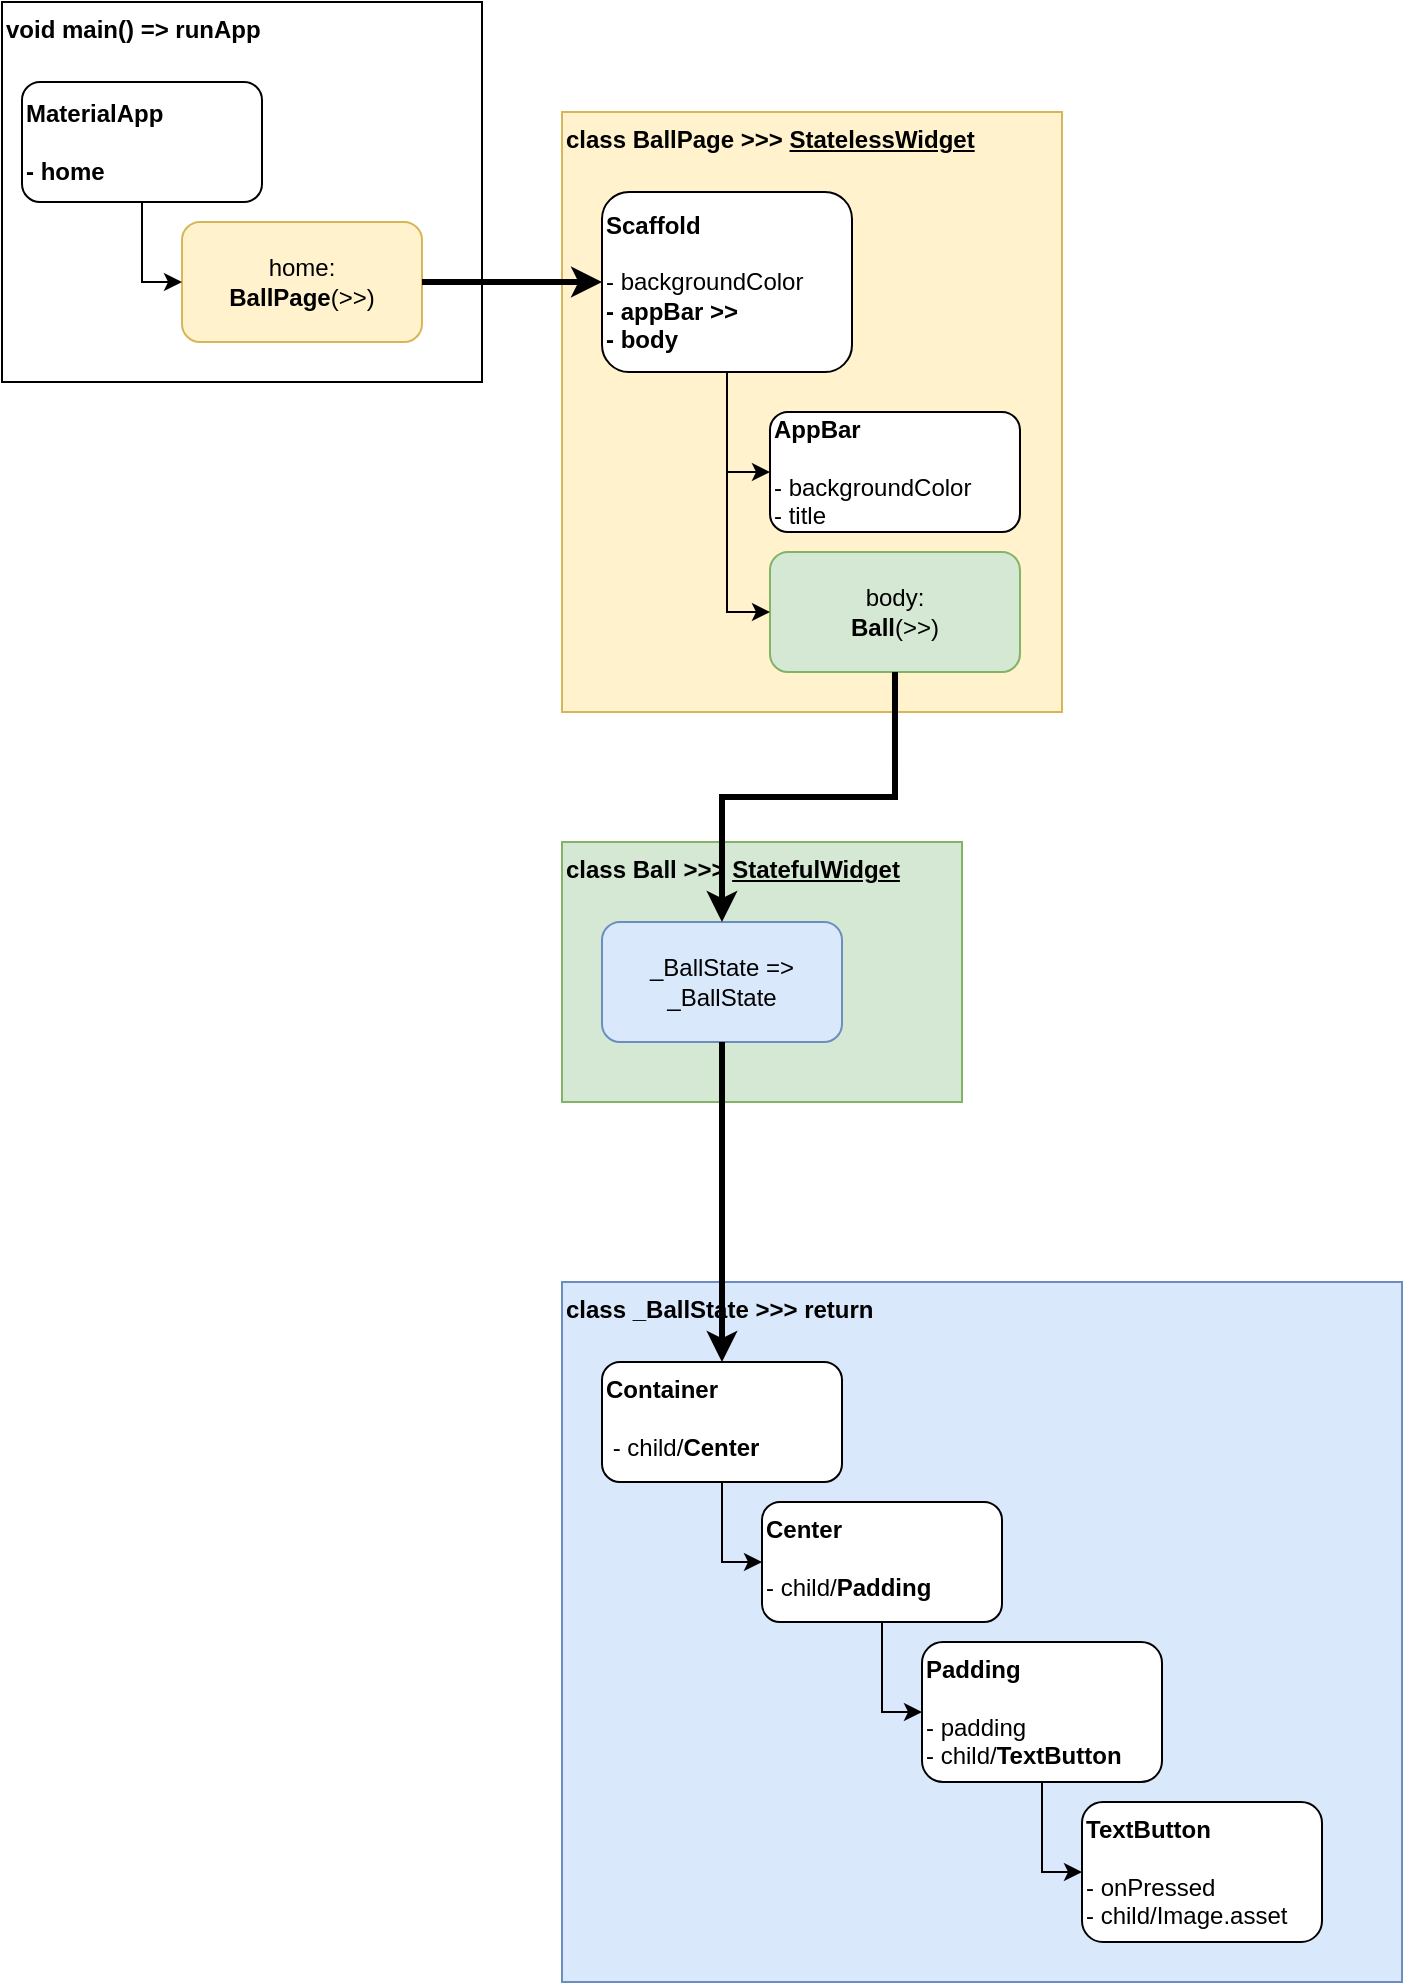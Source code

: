 <mxfile version="14.6.13" type="github">
  <diagram id="ce_VXdO699eAbxWxE_60" name="Page-1">
    <mxGraphModel dx="1146" dy="1091" grid="1" gridSize="10" guides="1" tooltips="1" connect="1" arrows="1" fold="1" page="1" pageScale="1" pageWidth="827" pageHeight="1169" math="0" shadow="0">
      <root>
        <mxCell id="0" />
        <mxCell id="1" parent="0" />
        <mxCell id="x1trPkRXIh92SZwVy1hj-18" value="" style="group" vertex="1" connectable="0" parent="1">
          <mxGeometry x="300" y="440" width="240" height="170" as="geometry" />
        </mxCell>
        <mxCell id="x1trPkRXIh92SZwVy1hj-35" value="" style="group;fillColor=#dae8fc;strokeColor=#6c8ebf;" vertex="1" connectable="0" parent="x1trPkRXIh92SZwVy1hj-18">
          <mxGeometry x="20" y="20" width="200" height="130" as="geometry" />
        </mxCell>
        <mxCell id="x1trPkRXIh92SZwVy1hj-15" value="&lt;b&gt;class Ball &amp;gt;&amp;gt;&amp;gt; &lt;u&gt;StatefulWidget&lt;/u&gt;&lt;/b&gt;" style="rounded=0;whiteSpace=wrap;html=1;align=left;verticalAlign=top;fillColor=#d5e8d4;strokeColor=#82b366;" vertex="1" parent="x1trPkRXIh92SZwVy1hj-35">
          <mxGeometry width="200" height="130" as="geometry" />
        </mxCell>
        <mxCell id="x1trPkRXIh92SZwVy1hj-16" value="&lt;div align=&quot;center&quot;&gt;_BallState =&amp;gt;&lt;br&gt;&lt;/div&gt;&lt;div align=&quot;center&quot;&gt;_BallState&lt;br&gt;&lt;/div&gt;" style="rounded=1;whiteSpace=wrap;html=1;align=center;fillColor=#dae8fc;strokeColor=#6c8ebf;" vertex="1" parent="x1trPkRXIh92SZwVy1hj-35">
          <mxGeometry x="20" y="40" width="120" height="60" as="geometry" />
        </mxCell>
        <mxCell id="x1trPkRXIh92SZwVy1hj-32" value="" style="group;strokeColor=#6c8ebf;fillColor=#DAE8FC;" vertex="1" connectable="0" parent="1">
          <mxGeometry x="320" y="680" width="420" height="350" as="geometry" />
        </mxCell>
        <mxCell id="x1trPkRXIh92SZwVy1hj-20" value="&lt;b&gt;class _BallState &amp;gt;&amp;gt;&amp;gt; return&lt;/b&gt;" style="rounded=0;whiteSpace=wrap;html=1;align=left;verticalAlign=top;fillColor=#dae8fc;strokeColor=#6c8ebf;" vertex="1" parent="x1trPkRXIh92SZwVy1hj-32">
          <mxGeometry width="420" height="350" as="geometry" />
        </mxCell>
        <mxCell id="x1trPkRXIh92SZwVy1hj-21" value="&lt;div&gt;&lt;b&gt;Container&lt;/b&gt;&lt;/div&gt;&lt;div&gt;&lt;br&gt;&lt;/div&gt;&amp;nbsp;- child/&lt;b&gt;Center&lt;/b&gt;" style="rounded=1;whiteSpace=wrap;html=1;align=left;verticalAlign=top;" vertex="1" parent="x1trPkRXIh92SZwVy1hj-32">
          <mxGeometry x="20" y="40" width="120" height="60" as="geometry" />
        </mxCell>
        <mxCell id="x1trPkRXIh92SZwVy1hj-22" value="&lt;div align=&quot;left&quot;&gt;&lt;b&gt;Center&lt;/b&gt;&lt;/div&gt;&lt;div&gt;&lt;br&gt;&lt;/div&gt;&lt;div&gt;- child/&lt;b&gt;Padding&lt;/b&gt;&lt;br&gt;&lt;/div&gt;" style="rounded=1;whiteSpace=wrap;html=1;align=left;verticalAlign=top;" vertex="1" parent="x1trPkRXIh92SZwVy1hj-32">
          <mxGeometry x="100" y="110" width="120" height="60" as="geometry" />
        </mxCell>
        <mxCell id="x1trPkRXIh92SZwVy1hj-25" style="edgeStyle=orthogonalEdgeStyle;rounded=0;orthogonalLoop=1;jettySize=auto;html=1;entryX=0;entryY=0.5;entryDx=0;entryDy=0;" edge="1" parent="x1trPkRXIh92SZwVy1hj-32" source="x1trPkRXIh92SZwVy1hj-21" target="x1trPkRXIh92SZwVy1hj-22">
          <mxGeometry relative="1" as="geometry" />
        </mxCell>
        <mxCell id="x1trPkRXIh92SZwVy1hj-23" value="&lt;div&gt;&lt;b&gt;Padding&lt;/b&gt;&lt;/div&gt;&lt;div&gt;&lt;br&gt;&lt;/div&gt;&lt;div&gt;- padding&lt;/div&gt;&lt;div&gt;- child/&lt;b&gt;TextButton&lt;/b&gt;&lt;br&gt;&lt;/div&gt;" style="rounded=1;whiteSpace=wrap;html=1;align=left;verticalAlign=top;" vertex="1" parent="x1trPkRXIh92SZwVy1hj-32">
          <mxGeometry x="180" y="180" width="120" height="70" as="geometry" />
        </mxCell>
        <mxCell id="x1trPkRXIh92SZwVy1hj-26" style="edgeStyle=orthogonalEdgeStyle;rounded=0;orthogonalLoop=1;jettySize=auto;html=1;entryX=0;entryY=0.5;entryDx=0;entryDy=0;" edge="1" parent="x1trPkRXIh92SZwVy1hj-32" source="x1trPkRXIh92SZwVy1hj-22" target="x1trPkRXIh92SZwVy1hj-23">
          <mxGeometry relative="1" as="geometry" />
        </mxCell>
        <mxCell id="x1trPkRXIh92SZwVy1hj-24" value="&lt;div&gt;&lt;b&gt;TextButton&lt;/b&gt;&lt;/div&gt;&lt;div&gt;&lt;br&gt;&lt;/div&gt;&lt;div&gt;- onPressed&lt;br&gt;&lt;/div&gt;&lt;div&gt;- child/Image.asset&lt;br&gt;&lt;/div&gt;" style="rounded=1;whiteSpace=wrap;html=1;align=left;verticalAlign=top;" vertex="1" parent="x1trPkRXIh92SZwVy1hj-32">
          <mxGeometry x="260" y="260" width="120" height="70" as="geometry" />
        </mxCell>
        <mxCell id="x1trPkRXIh92SZwVy1hj-28" style="edgeStyle=orthogonalEdgeStyle;rounded=0;orthogonalLoop=1;jettySize=auto;html=1;entryX=0;entryY=0.5;entryDx=0;entryDy=0;" edge="1" parent="x1trPkRXIh92SZwVy1hj-32" source="x1trPkRXIh92SZwVy1hj-23" target="x1trPkRXIh92SZwVy1hj-24">
          <mxGeometry relative="1" as="geometry" />
        </mxCell>
        <mxCell id="x1trPkRXIh92SZwVy1hj-33" value="" style="group" vertex="1" connectable="0" parent="1">
          <mxGeometry x="40" y="40" width="240" height="190" as="geometry" />
        </mxCell>
        <mxCell id="x1trPkRXIh92SZwVy1hj-11" value="&lt;b&gt;void main() =&amp;gt; runApp&lt;/b&gt;" style="rounded=0;whiteSpace=wrap;html=1;align=left;verticalAlign=top;" vertex="1" parent="x1trPkRXIh92SZwVy1hj-33">
          <mxGeometry width="240" height="190" as="geometry" />
        </mxCell>
        <mxCell id="x1trPkRXIh92SZwVy1hj-1" value="&lt;div&gt;&lt;b&gt;MaterialApp&lt;/b&gt;&lt;/div&gt;&lt;div&gt;&lt;b&gt;&lt;br&gt;&lt;/b&gt;&lt;/div&gt;&lt;div&gt;&lt;b&gt;- home&lt;br&gt;&lt;/b&gt;&lt;/div&gt;" style="rounded=1;whiteSpace=wrap;html=1;align=left;" vertex="1" parent="x1trPkRXIh92SZwVy1hj-33">
          <mxGeometry x="10" y="40" width="120" height="60" as="geometry" />
        </mxCell>
        <mxCell id="x1trPkRXIh92SZwVy1hj-2" value="&lt;div&gt;home:&lt;br&gt;&lt;/div&gt;&lt;div&gt;&lt;b&gt;BallPage&lt;/b&gt;(&amp;gt;&amp;gt;)&lt;/div&gt;" style="rounded=1;whiteSpace=wrap;html=1;align=center;fillColor=#fff2cc;strokeColor=#d6b656;" vertex="1" parent="x1trPkRXIh92SZwVy1hj-33">
          <mxGeometry x="90" y="110" width="120" height="60" as="geometry" />
        </mxCell>
        <mxCell id="x1trPkRXIh92SZwVy1hj-3" style="edgeStyle=orthogonalEdgeStyle;rounded=0;orthogonalLoop=1;jettySize=auto;html=1;entryX=0;entryY=0.5;entryDx=0;entryDy=0;" edge="1" parent="x1trPkRXIh92SZwVy1hj-33" source="x1trPkRXIh92SZwVy1hj-1" target="x1trPkRXIh92SZwVy1hj-2">
          <mxGeometry x="60" as="geometry" />
        </mxCell>
        <mxCell id="x1trPkRXIh92SZwVy1hj-34" value="" style="group;fillColor=#fff2cc;strokeColor=#d6b656;" vertex="1" connectable="0" parent="1">
          <mxGeometry x="320" y="95" width="250" height="300" as="geometry" />
        </mxCell>
        <mxCell id="x1trPkRXIh92SZwVy1hj-12" value="&lt;b&gt;class BallPage &amp;gt;&amp;gt;&amp;gt; &lt;u&gt;StatelessWidget&lt;/u&gt;&lt;/b&gt;" style="rounded=0;whiteSpace=wrap;html=1;align=left;verticalAlign=top;fillColor=#fff2cc;strokeColor=#d6b656;" vertex="1" parent="x1trPkRXIh92SZwVy1hj-34">
          <mxGeometry width="250" height="300" as="geometry" />
        </mxCell>
        <mxCell id="x1trPkRXIh92SZwVy1hj-4" value="&lt;div&gt;&lt;b&gt;Scaffold&lt;/b&gt;&lt;/div&gt;&lt;div&gt;&lt;b&gt;&lt;br&gt;&lt;/b&gt;&lt;/div&gt;&lt;div&gt;- backgroundColor&lt;/div&gt;&lt;div&gt;&lt;b&gt;- appBar &amp;gt;&amp;gt;&lt;br&gt;&lt;/b&gt;&lt;/div&gt;&lt;div&gt;&lt;b&gt;- body&lt;/b&gt;&lt;br&gt;&lt;/div&gt;" style="rounded=1;whiteSpace=wrap;html=1;align=left;" vertex="1" parent="x1trPkRXIh92SZwVy1hj-34">
          <mxGeometry x="20" y="40" width="125" height="90" as="geometry" />
        </mxCell>
        <mxCell id="x1trPkRXIh92SZwVy1hj-5" value="&lt;div&gt;&lt;b&gt;AppBar&lt;/b&gt;&lt;/div&gt;&lt;div&gt;&lt;br&gt;&lt;/div&gt;&lt;div&gt;- backgroundColor&lt;/div&gt;&lt;div&gt;- title&lt;/div&gt;" style="rounded=1;whiteSpace=wrap;html=1;align=left;" vertex="1" parent="x1trPkRXIh92SZwVy1hj-34">
          <mxGeometry x="103.997" y="150" width="125.0" height="60" as="geometry" />
        </mxCell>
        <mxCell id="x1trPkRXIh92SZwVy1hj-7" style="edgeStyle=orthogonalEdgeStyle;rounded=0;orthogonalLoop=1;jettySize=auto;html=1;entryX=0;entryY=0.5;entryDx=0;entryDy=0;" edge="1" parent="x1trPkRXIh92SZwVy1hj-34" source="x1trPkRXIh92SZwVy1hj-4" target="x1trPkRXIh92SZwVy1hj-5">
          <mxGeometry y="100" as="geometry" />
        </mxCell>
        <mxCell id="x1trPkRXIh92SZwVy1hj-6" value="&lt;div&gt;body:&lt;/div&gt;&lt;div&gt;&lt;b&gt;&lt;span&gt;Ball&lt;/span&gt;&lt;/b&gt;(&amp;gt;&amp;gt;)&lt;br&gt;&lt;/div&gt;" style="rounded=1;whiteSpace=wrap;html=1;fontStyle=0;align=center;fillColor=#d5e8d4;strokeColor=#82b366;" vertex="1" parent="x1trPkRXIh92SZwVy1hj-34">
          <mxGeometry x="103.997" y="220" width="125.0" height="60" as="geometry" />
        </mxCell>
        <mxCell id="x1trPkRXIh92SZwVy1hj-8" style="edgeStyle=orthogonalEdgeStyle;rounded=0;orthogonalLoop=1;jettySize=auto;html=1;entryX=0;entryY=0.5;entryDx=0;entryDy=0;" edge="1" parent="x1trPkRXIh92SZwVy1hj-34" source="x1trPkRXIh92SZwVy1hj-4" target="x1trPkRXIh92SZwVy1hj-6">
          <mxGeometry y="100" as="geometry" />
        </mxCell>
        <mxCell id="x1trPkRXIh92SZwVy1hj-29" style="edgeStyle=orthogonalEdgeStyle;rounded=0;orthogonalLoop=1;jettySize=auto;html=1;entryX=0;entryY=0.5;entryDx=0;entryDy=0;exitX=1;exitY=0.5;exitDx=0;exitDy=0;strokeWidth=3;" edge="1" parent="1" source="x1trPkRXIh92SZwVy1hj-2" target="x1trPkRXIh92SZwVy1hj-4">
          <mxGeometry relative="1" as="geometry" />
        </mxCell>
        <mxCell id="x1trPkRXIh92SZwVy1hj-31" style="edgeStyle=orthogonalEdgeStyle;rounded=0;orthogonalLoop=1;jettySize=auto;html=1;exitX=0.5;exitY=1;exitDx=0;exitDy=0;strokeWidth=3;jumpStyle=arc;" edge="1" parent="1" source="x1trPkRXIh92SZwVy1hj-16" target="x1trPkRXIh92SZwVy1hj-21">
          <mxGeometry relative="1" as="geometry" />
        </mxCell>
        <mxCell id="x1trPkRXIh92SZwVy1hj-30" style="edgeStyle=orthogonalEdgeStyle;rounded=0;orthogonalLoop=1;jettySize=auto;html=1;entryX=0.5;entryY=0;entryDx=0;entryDy=0;strokeWidth=3;exitX=0.5;exitY=1;exitDx=0;exitDy=0;" edge="1" parent="1" source="x1trPkRXIh92SZwVy1hj-6" target="x1trPkRXIh92SZwVy1hj-16">
          <mxGeometry relative="1" as="geometry">
            <mxPoint x="660" y="270" as="targetPoint" />
          </mxGeometry>
        </mxCell>
      </root>
    </mxGraphModel>
  </diagram>
</mxfile>
